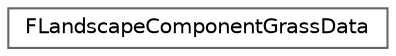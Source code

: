 digraph "Graphical Class Hierarchy"
{
 // INTERACTIVE_SVG=YES
 // LATEX_PDF_SIZE
  bgcolor="transparent";
  edge [fontname=Helvetica,fontsize=10,labelfontname=Helvetica,labelfontsize=10];
  node [fontname=Helvetica,fontsize=10,shape=box,height=0.2,width=0.4];
  rankdir="LR";
  Node0 [id="Node000000",label="FLandscapeComponentGrassData",height=0.2,width=0.4,color="grey40", fillcolor="white", style="filled",URL="$d1/d38/structFLandscapeComponentGrassData.html",tooltip=" "];
}
